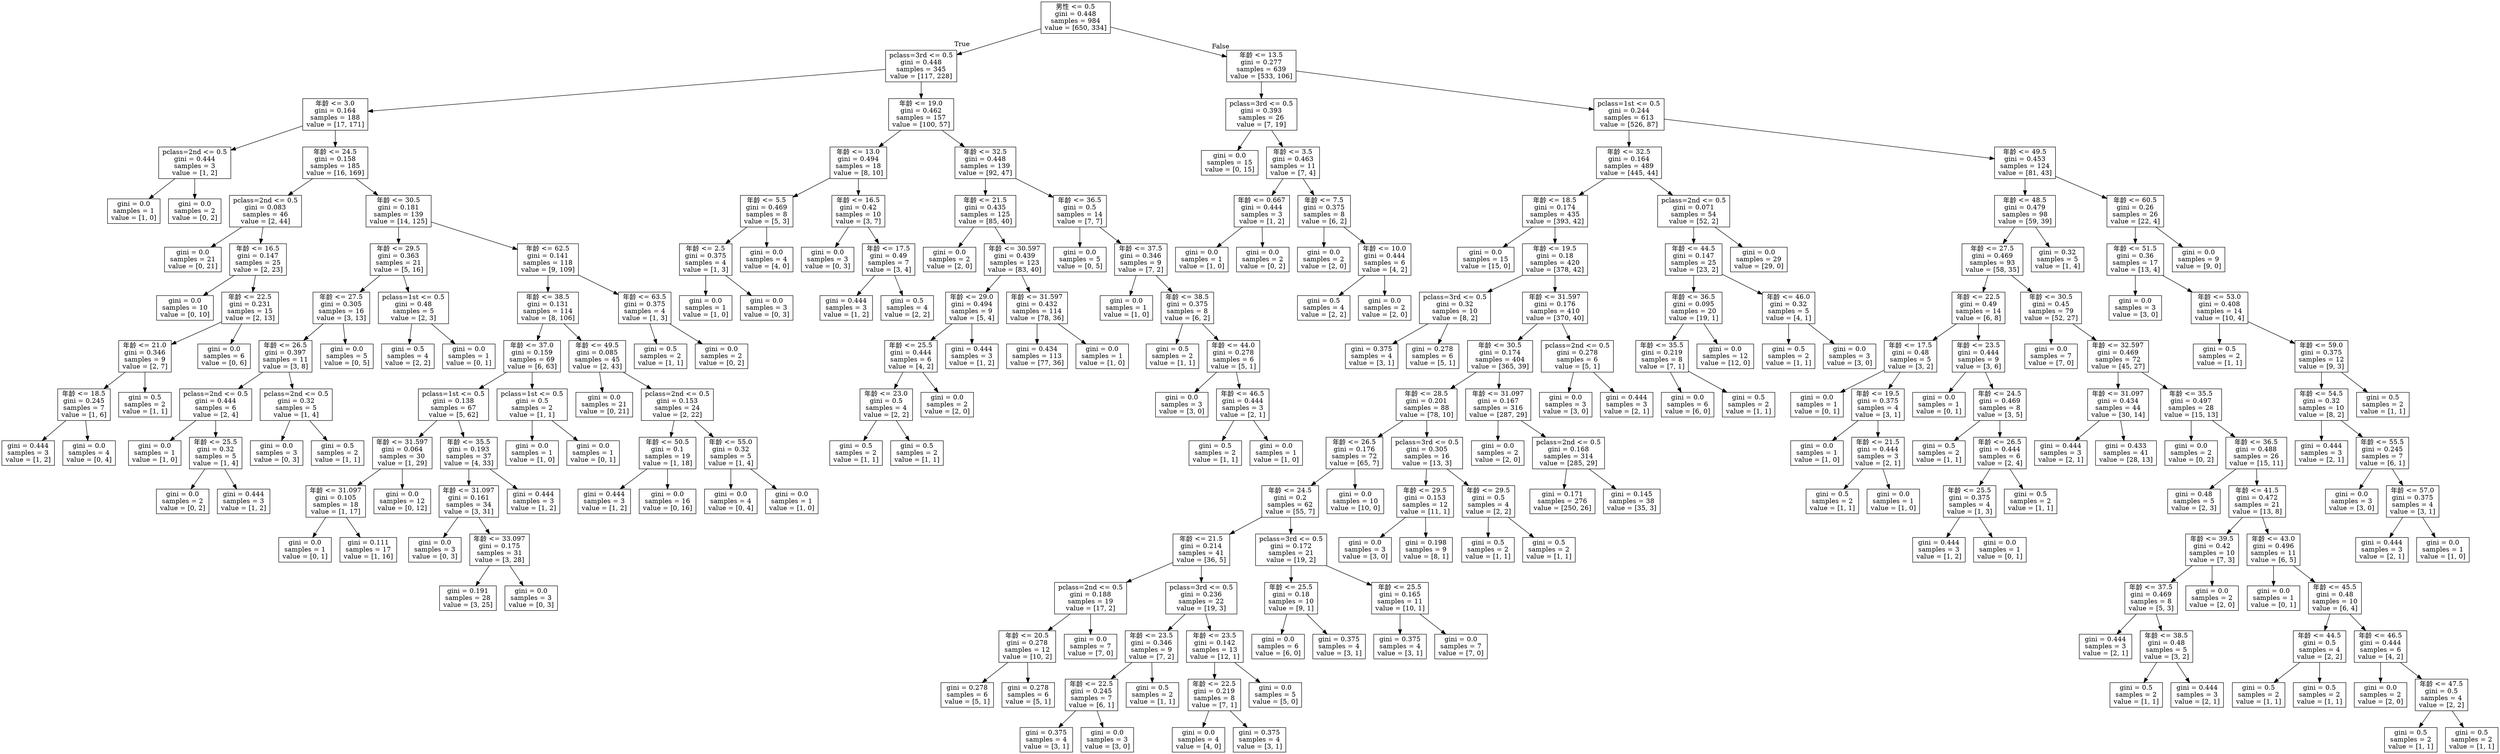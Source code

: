 digraph Tree {
node [shape=box] ;
0 [label="男性 <= 0.5\ngini = 0.448\nsamples = 984\nvalue = [650, 334]"] ;
1 [label="pclass=3rd <= 0.5\ngini = 0.448\nsamples = 345\nvalue = [117, 228]"] ;
0 -> 1 [labeldistance=2.5, labelangle=45, headlabel="True"] ;
2 [label="年龄 <= 3.0\ngini = 0.164\nsamples = 188\nvalue = [17, 171]"] ;
1 -> 2 ;
3 [label="pclass=2nd <= 0.5\ngini = 0.444\nsamples = 3\nvalue = [1, 2]"] ;
2 -> 3 ;
4 [label="gini = 0.0\nsamples = 1\nvalue = [1, 0]"] ;
3 -> 4 ;
5 [label="gini = 0.0\nsamples = 2\nvalue = [0, 2]"] ;
3 -> 5 ;
6 [label="年龄 <= 24.5\ngini = 0.158\nsamples = 185\nvalue = [16, 169]"] ;
2 -> 6 ;
7 [label="pclass=2nd <= 0.5\ngini = 0.083\nsamples = 46\nvalue = [2, 44]"] ;
6 -> 7 ;
8 [label="gini = 0.0\nsamples = 21\nvalue = [0, 21]"] ;
7 -> 8 ;
9 [label="年龄 <= 16.5\ngini = 0.147\nsamples = 25\nvalue = [2, 23]"] ;
7 -> 9 ;
10 [label="gini = 0.0\nsamples = 10\nvalue = [0, 10]"] ;
9 -> 10 ;
11 [label="年龄 <= 22.5\ngini = 0.231\nsamples = 15\nvalue = [2, 13]"] ;
9 -> 11 ;
12 [label="年龄 <= 21.0\ngini = 0.346\nsamples = 9\nvalue = [2, 7]"] ;
11 -> 12 ;
13 [label="年龄 <= 18.5\ngini = 0.245\nsamples = 7\nvalue = [1, 6]"] ;
12 -> 13 ;
14 [label="gini = 0.444\nsamples = 3\nvalue = [1, 2]"] ;
13 -> 14 ;
15 [label="gini = 0.0\nsamples = 4\nvalue = [0, 4]"] ;
13 -> 15 ;
16 [label="gini = 0.5\nsamples = 2\nvalue = [1, 1]"] ;
12 -> 16 ;
17 [label="gini = 0.0\nsamples = 6\nvalue = [0, 6]"] ;
11 -> 17 ;
18 [label="年龄 <= 30.5\ngini = 0.181\nsamples = 139\nvalue = [14, 125]"] ;
6 -> 18 ;
19 [label="年龄 <= 29.5\ngini = 0.363\nsamples = 21\nvalue = [5, 16]"] ;
18 -> 19 ;
20 [label="年龄 <= 27.5\ngini = 0.305\nsamples = 16\nvalue = [3, 13]"] ;
19 -> 20 ;
21 [label="年龄 <= 26.5\ngini = 0.397\nsamples = 11\nvalue = [3, 8]"] ;
20 -> 21 ;
22 [label="pclass=2nd <= 0.5\ngini = 0.444\nsamples = 6\nvalue = [2, 4]"] ;
21 -> 22 ;
23 [label="gini = 0.0\nsamples = 1\nvalue = [1, 0]"] ;
22 -> 23 ;
24 [label="年龄 <= 25.5\ngini = 0.32\nsamples = 5\nvalue = [1, 4]"] ;
22 -> 24 ;
25 [label="gini = 0.0\nsamples = 2\nvalue = [0, 2]"] ;
24 -> 25 ;
26 [label="gini = 0.444\nsamples = 3\nvalue = [1, 2]"] ;
24 -> 26 ;
27 [label="pclass=2nd <= 0.5\ngini = 0.32\nsamples = 5\nvalue = [1, 4]"] ;
21 -> 27 ;
28 [label="gini = 0.0\nsamples = 3\nvalue = [0, 3]"] ;
27 -> 28 ;
29 [label="gini = 0.5\nsamples = 2\nvalue = [1, 1]"] ;
27 -> 29 ;
30 [label="gini = 0.0\nsamples = 5\nvalue = [0, 5]"] ;
20 -> 30 ;
31 [label="pclass=1st <= 0.5\ngini = 0.48\nsamples = 5\nvalue = [2, 3]"] ;
19 -> 31 ;
32 [label="gini = 0.5\nsamples = 4\nvalue = [2, 2]"] ;
31 -> 32 ;
33 [label="gini = 0.0\nsamples = 1\nvalue = [0, 1]"] ;
31 -> 33 ;
34 [label="年龄 <= 62.5\ngini = 0.141\nsamples = 118\nvalue = [9, 109]"] ;
18 -> 34 ;
35 [label="年龄 <= 38.5\ngini = 0.131\nsamples = 114\nvalue = [8, 106]"] ;
34 -> 35 ;
36 [label="年龄 <= 37.0\ngini = 0.159\nsamples = 69\nvalue = [6, 63]"] ;
35 -> 36 ;
37 [label="pclass=1st <= 0.5\ngini = 0.138\nsamples = 67\nvalue = [5, 62]"] ;
36 -> 37 ;
38 [label="年龄 <= 31.597\ngini = 0.064\nsamples = 30\nvalue = [1, 29]"] ;
37 -> 38 ;
39 [label="年龄 <= 31.097\ngini = 0.105\nsamples = 18\nvalue = [1, 17]"] ;
38 -> 39 ;
40 [label="gini = 0.0\nsamples = 1\nvalue = [0, 1]"] ;
39 -> 40 ;
41 [label="gini = 0.111\nsamples = 17\nvalue = [1, 16]"] ;
39 -> 41 ;
42 [label="gini = 0.0\nsamples = 12\nvalue = [0, 12]"] ;
38 -> 42 ;
43 [label="年龄 <= 35.5\ngini = 0.193\nsamples = 37\nvalue = [4, 33]"] ;
37 -> 43 ;
44 [label="年龄 <= 31.097\ngini = 0.161\nsamples = 34\nvalue = [3, 31]"] ;
43 -> 44 ;
45 [label="gini = 0.0\nsamples = 3\nvalue = [0, 3]"] ;
44 -> 45 ;
46 [label="年龄 <= 33.097\ngini = 0.175\nsamples = 31\nvalue = [3, 28]"] ;
44 -> 46 ;
47 [label="gini = 0.191\nsamples = 28\nvalue = [3, 25]"] ;
46 -> 47 ;
48 [label="gini = 0.0\nsamples = 3\nvalue = [0, 3]"] ;
46 -> 48 ;
49 [label="gini = 0.444\nsamples = 3\nvalue = [1, 2]"] ;
43 -> 49 ;
50 [label="pclass=1st <= 0.5\ngini = 0.5\nsamples = 2\nvalue = [1, 1]"] ;
36 -> 50 ;
51 [label="gini = 0.0\nsamples = 1\nvalue = [1, 0]"] ;
50 -> 51 ;
52 [label="gini = 0.0\nsamples = 1\nvalue = [0, 1]"] ;
50 -> 52 ;
53 [label="年龄 <= 49.5\ngini = 0.085\nsamples = 45\nvalue = [2, 43]"] ;
35 -> 53 ;
54 [label="gini = 0.0\nsamples = 21\nvalue = [0, 21]"] ;
53 -> 54 ;
55 [label="pclass=2nd <= 0.5\ngini = 0.153\nsamples = 24\nvalue = [2, 22]"] ;
53 -> 55 ;
56 [label="年龄 <= 50.5\ngini = 0.1\nsamples = 19\nvalue = [1, 18]"] ;
55 -> 56 ;
57 [label="gini = 0.444\nsamples = 3\nvalue = [1, 2]"] ;
56 -> 57 ;
58 [label="gini = 0.0\nsamples = 16\nvalue = [0, 16]"] ;
56 -> 58 ;
59 [label="年龄 <= 55.0\ngini = 0.32\nsamples = 5\nvalue = [1, 4]"] ;
55 -> 59 ;
60 [label="gini = 0.0\nsamples = 4\nvalue = [0, 4]"] ;
59 -> 60 ;
61 [label="gini = 0.0\nsamples = 1\nvalue = [1, 0]"] ;
59 -> 61 ;
62 [label="年龄 <= 63.5\ngini = 0.375\nsamples = 4\nvalue = [1, 3]"] ;
34 -> 62 ;
63 [label="gini = 0.5\nsamples = 2\nvalue = [1, 1]"] ;
62 -> 63 ;
64 [label="gini = 0.0\nsamples = 2\nvalue = [0, 2]"] ;
62 -> 64 ;
65 [label="年龄 <= 19.0\ngini = 0.462\nsamples = 157\nvalue = [100, 57]"] ;
1 -> 65 ;
66 [label="年龄 <= 13.0\ngini = 0.494\nsamples = 18\nvalue = [8, 10]"] ;
65 -> 66 ;
67 [label="年龄 <= 5.5\ngini = 0.469\nsamples = 8\nvalue = [5, 3]"] ;
66 -> 67 ;
68 [label="年龄 <= 2.5\ngini = 0.375\nsamples = 4\nvalue = [1, 3]"] ;
67 -> 68 ;
69 [label="gini = 0.0\nsamples = 1\nvalue = [1, 0]"] ;
68 -> 69 ;
70 [label="gini = 0.0\nsamples = 3\nvalue = [0, 3]"] ;
68 -> 70 ;
71 [label="gini = 0.0\nsamples = 4\nvalue = [4, 0]"] ;
67 -> 71 ;
72 [label="年龄 <= 16.5\ngini = 0.42\nsamples = 10\nvalue = [3, 7]"] ;
66 -> 72 ;
73 [label="gini = 0.0\nsamples = 3\nvalue = [0, 3]"] ;
72 -> 73 ;
74 [label="年龄 <= 17.5\ngini = 0.49\nsamples = 7\nvalue = [3, 4]"] ;
72 -> 74 ;
75 [label="gini = 0.444\nsamples = 3\nvalue = [1, 2]"] ;
74 -> 75 ;
76 [label="gini = 0.5\nsamples = 4\nvalue = [2, 2]"] ;
74 -> 76 ;
77 [label="年龄 <= 32.5\ngini = 0.448\nsamples = 139\nvalue = [92, 47]"] ;
65 -> 77 ;
78 [label="年龄 <= 21.5\ngini = 0.435\nsamples = 125\nvalue = [85, 40]"] ;
77 -> 78 ;
79 [label="gini = 0.0\nsamples = 2\nvalue = [2, 0]"] ;
78 -> 79 ;
80 [label="年龄 <= 30.597\ngini = 0.439\nsamples = 123\nvalue = [83, 40]"] ;
78 -> 80 ;
81 [label="年龄 <= 29.0\ngini = 0.494\nsamples = 9\nvalue = [5, 4]"] ;
80 -> 81 ;
82 [label="年龄 <= 25.5\ngini = 0.444\nsamples = 6\nvalue = [4, 2]"] ;
81 -> 82 ;
83 [label="年龄 <= 23.0\ngini = 0.5\nsamples = 4\nvalue = [2, 2]"] ;
82 -> 83 ;
84 [label="gini = 0.5\nsamples = 2\nvalue = [1, 1]"] ;
83 -> 84 ;
85 [label="gini = 0.5\nsamples = 2\nvalue = [1, 1]"] ;
83 -> 85 ;
86 [label="gini = 0.0\nsamples = 2\nvalue = [2, 0]"] ;
82 -> 86 ;
87 [label="gini = 0.444\nsamples = 3\nvalue = [1, 2]"] ;
81 -> 87 ;
88 [label="年龄 <= 31.597\ngini = 0.432\nsamples = 114\nvalue = [78, 36]"] ;
80 -> 88 ;
89 [label="gini = 0.434\nsamples = 113\nvalue = [77, 36]"] ;
88 -> 89 ;
90 [label="gini = 0.0\nsamples = 1\nvalue = [1, 0]"] ;
88 -> 90 ;
91 [label="年龄 <= 36.5\ngini = 0.5\nsamples = 14\nvalue = [7, 7]"] ;
77 -> 91 ;
92 [label="gini = 0.0\nsamples = 5\nvalue = [0, 5]"] ;
91 -> 92 ;
93 [label="年龄 <= 37.5\ngini = 0.346\nsamples = 9\nvalue = [7, 2]"] ;
91 -> 93 ;
94 [label="gini = 0.0\nsamples = 1\nvalue = [1, 0]"] ;
93 -> 94 ;
95 [label="年龄 <= 38.5\ngini = 0.375\nsamples = 8\nvalue = [6, 2]"] ;
93 -> 95 ;
96 [label="gini = 0.5\nsamples = 2\nvalue = [1, 1]"] ;
95 -> 96 ;
97 [label="年龄 <= 44.0\ngini = 0.278\nsamples = 6\nvalue = [5, 1]"] ;
95 -> 97 ;
98 [label="gini = 0.0\nsamples = 3\nvalue = [3, 0]"] ;
97 -> 98 ;
99 [label="年龄 <= 46.5\ngini = 0.444\nsamples = 3\nvalue = [2, 1]"] ;
97 -> 99 ;
100 [label="gini = 0.5\nsamples = 2\nvalue = [1, 1]"] ;
99 -> 100 ;
101 [label="gini = 0.0\nsamples = 1\nvalue = [1, 0]"] ;
99 -> 101 ;
102 [label="年龄 <= 13.5\ngini = 0.277\nsamples = 639\nvalue = [533, 106]"] ;
0 -> 102 [labeldistance=2.5, labelangle=-45, headlabel="False"] ;
103 [label="pclass=3rd <= 0.5\ngini = 0.393\nsamples = 26\nvalue = [7, 19]"] ;
102 -> 103 ;
104 [label="gini = 0.0\nsamples = 15\nvalue = [0, 15]"] ;
103 -> 104 ;
105 [label="年龄 <= 3.5\ngini = 0.463\nsamples = 11\nvalue = [7, 4]"] ;
103 -> 105 ;
106 [label="年龄 <= 0.667\ngini = 0.444\nsamples = 3\nvalue = [1, 2]"] ;
105 -> 106 ;
107 [label="gini = 0.0\nsamples = 1\nvalue = [1, 0]"] ;
106 -> 107 ;
108 [label="gini = 0.0\nsamples = 2\nvalue = [0, 2]"] ;
106 -> 108 ;
109 [label="年龄 <= 7.5\ngini = 0.375\nsamples = 8\nvalue = [6, 2]"] ;
105 -> 109 ;
110 [label="gini = 0.0\nsamples = 2\nvalue = [2, 0]"] ;
109 -> 110 ;
111 [label="年龄 <= 10.0\ngini = 0.444\nsamples = 6\nvalue = [4, 2]"] ;
109 -> 111 ;
112 [label="gini = 0.5\nsamples = 4\nvalue = [2, 2]"] ;
111 -> 112 ;
113 [label="gini = 0.0\nsamples = 2\nvalue = [2, 0]"] ;
111 -> 113 ;
114 [label="pclass=1st <= 0.5\ngini = 0.244\nsamples = 613\nvalue = [526, 87]"] ;
102 -> 114 ;
115 [label="年龄 <= 32.5\ngini = 0.164\nsamples = 489\nvalue = [445, 44]"] ;
114 -> 115 ;
116 [label="年龄 <= 18.5\ngini = 0.174\nsamples = 435\nvalue = [393, 42]"] ;
115 -> 116 ;
117 [label="gini = 0.0\nsamples = 15\nvalue = [15, 0]"] ;
116 -> 117 ;
118 [label="年龄 <= 19.5\ngini = 0.18\nsamples = 420\nvalue = [378, 42]"] ;
116 -> 118 ;
119 [label="pclass=3rd <= 0.5\ngini = 0.32\nsamples = 10\nvalue = [8, 2]"] ;
118 -> 119 ;
120 [label="gini = 0.375\nsamples = 4\nvalue = [3, 1]"] ;
119 -> 120 ;
121 [label="gini = 0.278\nsamples = 6\nvalue = [5, 1]"] ;
119 -> 121 ;
122 [label="年龄 <= 31.597\ngini = 0.176\nsamples = 410\nvalue = [370, 40]"] ;
118 -> 122 ;
123 [label="年龄 <= 30.5\ngini = 0.174\nsamples = 404\nvalue = [365, 39]"] ;
122 -> 123 ;
124 [label="年龄 <= 28.5\ngini = 0.201\nsamples = 88\nvalue = [78, 10]"] ;
123 -> 124 ;
125 [label="年龄 <= 26.5\ngini = 0.176\nsamples = 72\nvalue = [65, 7]"] ;
124 -> 125 ;
126 [label="年龄 <= 24.5\ngini = 0.2\nsamples = 62\nvalue = [55, 7]"] ;
125 -> 126 ;
127 [label="年龄 <= 21.5\ngini = 0.214\nsamples = 41\nvalue = [36, 5]"] ;
126 -> 127 ;
128 [label="pclass=2nd <= 0.5\ngini = 0.188\nsamples = 19\nvalue = [17, 2]"] ;
127 -> 128 ;
129 [label="年龄 <= 20.5\ngini = 0.278\nsamples = 12\nvalue = [10, 2]"] ;
128 -> 129 ;
130 [label="gini = 0.278\nsamples = 6\nvalue = [5, 1]"] ;
129 -> 130 ;
131 [label="gini = 0.278\nsamples = 6\nvalue = [5, 1]"] ;
129 -> 131 ;
132 [label="gini = 0.0\nsamples = 7\nvalue = [7, 0]"] ;
128 -> 132 ;
133 [label="pclass=3rd <= 0.5\ngini = 0.236\nsamples = 22\nvalue = [19, 3]"] ;
127 -> 133 ;
134 [label="年龄 <= 23.5\ngini = 0.346\nsamples = 9\nvalue = [7, 2]"] ;
133 -> 134 ;
135 [label="年龄 <= 22.5\ngini = 0.245\nsamples = 7\nvalue = [6, 1]"] ;
134 -> 135 ;
136 [label="gini = 0.375\nsamples = 4\nvalue = [3, 1]"] ;
135 -> 136 ;
137 [label="gini = 0.0\nsamples = 3\nvalue = [3, 0]"] ;
135 -> 137 ;
138 [label="gini = 0.5\nsamples = 2\nvalue = [1, 1]"] ;
134 -> 138 ;
139 [label="年龄 <= 23.5\ngini = 0.142\nsamples = 13\nvalue = [12, 1]"] ;
133 -> 139 ;
140 [label="年龄 <= 22.5\ngini = 0.219\nsamples = 8\nvalue = [7, 1]"] ;
139 -> 140 ;
141 [label="gini = 0.0\nsamples = 4\nvalue = [4, 0]"] ;
140 -> 141 ;
142 [label="gini = 0.375\nsamples = 4\nvalue = [3, 1]"] ;
140 -> 142 ;
143 [label="gini = 0.0\nsamples = 5\nvalue = [5, 0]"] ;
139 -> 143 ;
144 [label="pclass=3rd <= 0.5\ngini = 0.172\nsamples = 21\nvalue = [19, 2]"] ;
126 -> 144 ;
145 [label="年龄 <= 25.5\ngini = 0.18\nsamples = 10\nvalue = [9, 1]"] ;
144 -> 145 ;
146 [label="gini = 0.0\nsamples = 6\nvalue = [6, 0]"] ;
145 -> 146 ;
147 [label="gini = 0.375\nsamples = 4\nvalue = [3, 1]"] ;
145 -> 147 ;
148 [label="年龄 <= 25.5\ngini = 0.165\nsamples = 11\nvalue = [10, 1]"] ;
144 -> 148 ;
149 [label="gini = 0.375\nsamples = 4\nvalue = [3, 1]"] ;
148 -> 149 ;
150 [label="gini = 0.0\nsamples = 7\nvalue = [7, 0]"] ;
148 -> 150 ;
151 [label="gini = 0.0\nsamples = 10\nvalue = [10, 0]"] ;
125 -> 151 ;
152 [label="pclass=3rd <= 0.5\ngini = 0.305\nsamples = 16\nvalue = [13, 3]"] ;
124 -> 152 ;
153 [label="年龄 <= 29.5\ngini = 0.153\nsamples = 12\nvalue = [11, 1]"] ;
152 -> 153 ;
154 [label="gini = 0.0\nsamples = 3\nvalue = [3, 0]"] ;
153 -> 154 ;
155 [label="gini = 0.198\nsamples = 9\nvalue = [8, 1]"] ;
153 -> 155 ;
156 [label="年龄 <= 29.5\ngini = 0.5\nsamples = 4\nvalue = [2, 2]"] ;
152 -> 156 ;
157 [label="gini = 0.5\nsamples = 2\nvalue = [1, 1]"] ;
156 -> 157 ;
158 [label="gini = 0.5\nsamples = 2\nvalue = [1, 1]"] ;
156 -> 158 ;
159 [label="年龄 <= 31.097\ngini = 0.167\nsamples = 316\nvalue = [287, 29]"] ;
123 -> 159 ;
160 [label="gini = 0.0\nsamples = 2\nvalue = [2, 0]"] ;
159 -> 160 ;
161 [label="pclass=2nd <= 0.5\ngini = 0.168\nsamples = 314\nvalue = [285, 29]"] ;
159 -> 161 ;
162 [label="gini = 0.171\nsamples = 276\nvalue = [250, 26]"] ;
161 -> 162 ;
163 [label="gini = 0.145\nsamples = 38\nvalue = [35, 3]"] ;
161 -> 163 ;
164 [label="pclass=2nd <= 0.5\ngini = 0.278\nsamples = 6\nvalue = [5, 1]"] ;
122 -> 164 ;
165 [label="gini = 0.0\nsamples = 3\nvalue = [3, 0]"] ;
164 -> 165 ;
166 [label="gini = 0.444\nsamples = 3\nvalue = [2, 1]"] ;
164 -> 166 ;
167 [label="pclass=2nd <= 0.5\ngini = 0.071\nsamples = 54\nvalue = [52, 2]"] ;
115 -> 167 ;
168 [label="年龄 <= 44.5\ngini = 0.147\nsamples = 25\nvalue = [23, 2]"] ;
167 -> 168 ;
169 [label="年龄 <= 36.5\ngini = 0.095\nsamples = 20\nvalue = [19, 1]"] ;
168 -> 169 ;
170 [label="年龄 <= 35.5\ngini = 0.219\nsamples = 8\nvalue = [7, 1]"] ;
169 -> 170 ;
171 [label="gini = 0.0\nsamples = 6\nvalue = [6, 0]"] ;
170 -> 171 ;
172 [label="gini = 0.5\nsamples = 2\nvalue = [1, 1]"] ;
170 -> 172 ;
173 [label="gini = 0.0\nsamples = 12\nvalue = [12, 0]"] ;
169 -> 173 ;
174 [label="年龄 <= 46.0\ngini = 0.32\nsamples = 5\nvalue = [4, 1]"] ;
168 -> 174 ;
175 [label="gini = 0.5\nsamples = 2\nvalue = [1, 1]"] ;
174 -> 175 ;
176 [label="gini = 0.0\nsamples = 3\nvalue = [3, 0]"] ;
174 -> 176 ;
177 [label="gini = 0.0\nsamples = 29\nvalue = [29, 0]"] ;
167 -> 177 ;
178 [label="年龄 <= 49.5\ngini = 0.453\nsamples = 124\nvalue = [81, 43]"] ;
114 -> 178 ;
179 [label="年龄 <= 48.5\ngini = 0.479\nsamples = 98\nvalue = [59, 39]"] ;
178 -> 179 ;
180 [label="年龄 <= 27.5\ngini = 0.469\nsamples = 93\nvalue = [58, 35]"] ;
179 -> 180 ;
181 [label="年龄 <= 22.5\ngini = 0.49\nsamples = 14\nvalue = [6, 8]"] ;
180 -> 181 ;
182 [label="年龄 <= 17.5\ngini = 0.48\nsamples = 5\nvalue = [3, 2]"] ;
181 -> 182 ;
183 [label="gini = 0.0\nsamples = 1\nvalue = [0, 1]"] ;
182 -> 183 ;
184 [label="年龄 <= 19.5\ngini = 0.375\nsamples = 4\nvalue = [3, 1]"] ;
182 -> 184 ;
185 [label="gini = 0.0\nsamples = 1\nvalue = [1, 0]"] ;
184 -> 185 ;
186 [label="年龄 <= 21.5\ngini = 0.444\nsamples = 3\nvalue = [2, 1]"] ;
184 -> 186 ;
187 [label="gini = 0.5\nsamples = 2\nvalue = [1, 1]"] ;
186 -> 187 ;
188 [label="gini = 0.0\nsamples = 1\nvalue = [1, 0]"] ;
186 -> 188 ;
189 [label="年龄 <= 23.5\ngini = 0.444\nsamples = 9\nvalue = [3, 6]"] ;
181 -> 189 ;
190 [label="gini = 0.0\nsamples = 1\nvalue = [0, 1]"] ;
189 -> 190 ;
191 [label="年龄 <= 24.5\ngini = 0.469\nsamples = 8\nvalue = [3, 5]"] ;
189 -> 191 ;
192 [label="gini = 0.5\nsamples = 2\nvalue = [1, 1]"] ;
191 -> 192 ;
193 [label="年龄 <= 26.5\ngini = 0.444\nsamples = 6\nvalue = [2, 4]"] ;
191 -> 193 ;
194 [label="年龄 <= 25.5\ngini = 0.375\nsamples = 4\nvalue = [1, 3]"] ;
193 -> 194 ;
195 [label="gini = 0.444\nsamples = 3\nvalue = [1, 2]"] ;
194 -> 195 ;
196 [label="gini = 0.0\nsamples = 1\nvalue = [0, 1]"] ;
194 -> 196 ;
197 [label="gini = 0.5\nsamples = 2\nvalue = [1, 1]"] ;
193 -> 197 ;
198 [label="年龄 <= 30.5\ngini = 0.45\nsamples = 79\nvalue = [52, 27]"] ;
180 -> 198 ;
199 [label="gini = 0.0\nsamples = 7\nvalue = [7, 0]"] ;
198 -> 199 ;
200 [label="年龄 <= 32.597\ngini = 0.469\nsamples = 72\nvalue = [45, 27]"] ;
198 -> 200 ;
201 [label="年龄 <= 31.097\ngini = 0.434\nsamples = 44\nvalue = [30, 14]"] ;
200 -> 201 ;
202 [label="gini = 0.444\nsamples = 3\nvalue = [2, 1]"] ;
201 -> 202 ;
203 [label="gini = 0.433\nsamples = 41\nvalue = [28, 13]"] ;
201 -> 203 ;
204 [label="年龄 <= 35.5\ngini = 0.497\nsamples = 28\nvalue = [15, 13]"] ;
200 -> 204 ;
205 [label="gini = 0.0\nsamples = 2\nvalue = [0, 2]"] ;
204 -> 205 ;
206 [label="年龄 <= 36.5\ngini = 0.488\nsamples = 26\nvalue = [15, 11]"] ;
204 -> 206 ;
207 [label="gini = 0.48\nsamples = 5\nvalue = [2, 3]"] ;
206 -> 207 ;
208 [label="年龄 <= 41.5\ngini = 0.472\nsamples = 21\nvalue = [13, 8]"] ;
206 -> 208 ;
209 [label="年龄 <= 39.5\ngini = 0.42\nsamples = 10\nvalue = [7, 3]"] ;
208 -> 209 ;
210 [label="年龄 <= 37.5\ngini = 0.469\nsamples = 8\nvalue = [5, 3]"] ;
209 -> 210 ;
211 [label="gini = 0.444\nsamples = 3\nvalue = [2, 1]"] ;
210 -> 211 ;
212 [label="年龄 <= 38.5\ngini = 0.48\nsamples = 5\nvalue = [3, 2]"] ;
210 -> 212 ;
213 [label="gini = 0.5\nsamples = 2\nvalue = [1, 1]"] ;
212 -> 213 ;
214 [label="gini = 0.444\nsamples = 3\nvalue = [2, 1]"] ;
212 -> 214 ;
215 [label="gini = 0.0\nsamples = 2\nvalue = [2, 0]"] ;
209 -> 215 ;
216 [label="年龄 <= 43.0\ngini = 0.496\nsamples = 11\nvalue = [6, 5]"] ;
208 -> 216 ;
217 [label="gini = 0.0\nsamples = 1\nvalue = [0, 1]"] ;
216 -> 217 ;
218 [label="年龄 <= 45.5\ngini = 0.48\nsamples = 10\nvalue = [6, 4]"] ;
216 -> 218 ;
219 [label="年龄 <= 44.5\ngini = 0.5\nsamples = 4\nvalue = [2, 2]"] ;
218 -> 219 ;
220 [label="gini = 0.5\nsamples = 2\nvalue = [1, 1]"] ;
219 -> 220 ;
221 [label="gini = 0.5\nsamples = 2\nvalue = [1, 1]"] ;
219 -> 221 ;
222 [label="年龄 <= 46.5\ngini = 0.444\nsamples = 6\nvalue = [4, 2]"] ;
218 -> 222 ;
223 [label="gini = 0.0\nsamples = 2\nvalue = [2, 0]"] ;
222 -> 223 ;
224 [label="年龄 <= 47.5\ngini = 0.5\nsamples = 4\nvalue = [2, 2]"] ;
222 -> 224 ;
225 [label="gini = 0.5\nsamples = 2\nvalue = [1, 1]"] ;
224 -> 225 ;
226 [label="gini = 0.5\nsamples = 2\nvalue = [1, 1]"] ;
224 -> 226 ;
227 [label="gini = 0.32\nsamples = 5\nvalue = [1, 4]"] ;
179 -> 227 ;
228 [label="年龄 <= 60.5\ngini = 0.26\nsamples = 26\nvalue = [22, 4]"] ;
178 -> 228 ;
229 [label="年龄 <= 51.5\ngini = 0.36\nsamples = 17\nvalue = [13, 4]"] ;
228 -> 229 ;
230 [label="gini = 0.0\nsamples = 3\nvalue = [3, 0]"] ;
229 -> 230 ;
231 [label="年龄 <= 53.0\ngini = 0.408\nsamples = 14\nvalue = [10, 4]"] ;
229 -> 231 ;
232 [label="gini = 0.5\nsamples = 2\nvalue = [1, 1]"] ;
231 -> 232 ;
233 [label="年龄 <= 59.0\ngini = 0.375\nsamples = 12\nvalue = [9, 3]"] ;
231 -> 233 ;
234 [label="年龄 <= 54.5\ngini = 0.32\nsamples = 10\nvalue = [8, 2]"] ;
233 -> 234 ;
235 [label="gini = 0.444\nsamples = 3\nvalue = [2, 1]"] ;
234 -> 235 ;
236 [label="年龄 <= 55.5\ngini = 0.245\nsamples = 7\nvalue = [6, 1]"] ;
234 -> 236 ;
237 [label="gini = 0.0\nsamples = 3\nvalue = [3, 0]"] ;
236 -> 237 ;
238 [label="年龄 <= 57.0\ngini = 0.375\nsamples = 4\nvalue = [3, 1]"] ;
236 -> 238 ;
239 [label="gini = 0.444\nsamples = 3\nvalue = [2, 1]"] ;
238 -> 239 ;
240 [label="gini = 0.0\nsamples = 1\nvalue = [1, 0]"] ;
238 -> 240 ;
241 [label="gini = 0.5\nsamples = 2\nvalue = [1, 1]"] ;
233 -> 241 ;
242 [label="gini = 0.0\nsamples = 9\nvalue = [9, 0]"] ;
228 -> 242 ;
}
